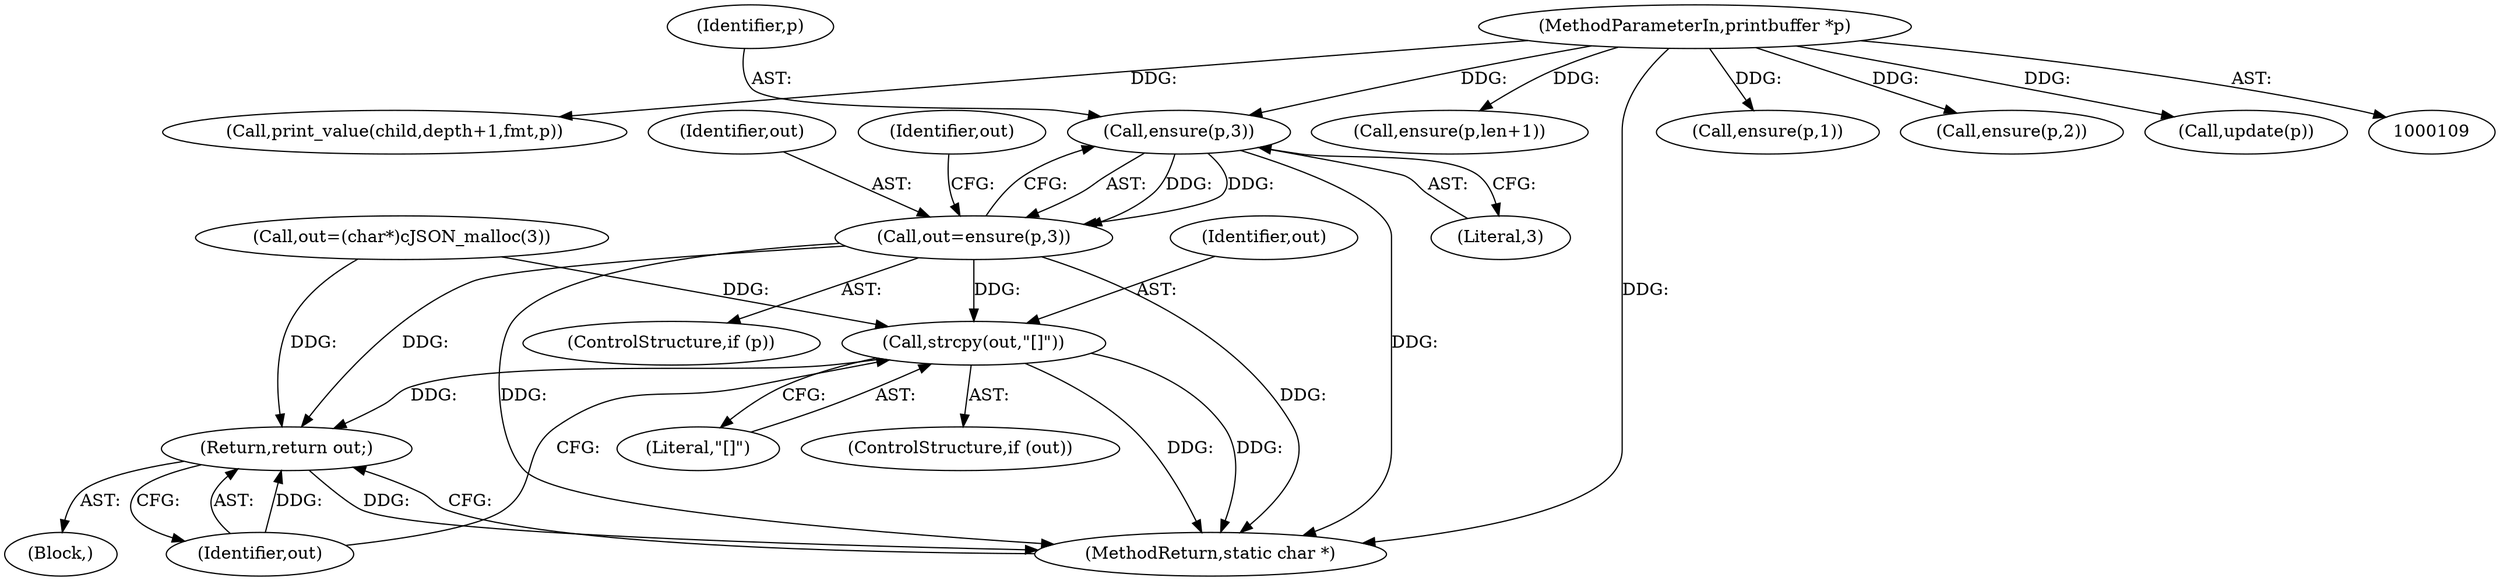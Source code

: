 digraph "0_iperf_91f2fa59e8ed80dfbf400add0164ee0e508e412a_40@pointer" {
"1000166" [label="(Call,ensure(p,3))"];
"1000113" [label="(MethodParameterIn,printbuffer *p)"];
"1000164" [label="(Call,out=ensure(p,3))"];
"1000178" [label="(Call,strcpy(out,\"[]\"))"];
"1000181" [label="(Return,return out;)"];
"1000168" [label="(Literal,3)"];
"1000220" [label="(Call,print_value(child,depth+1,fmt,p))"];
"1000246" [label="(Call,ensure(p,len+1))"];
"1000193" [label="(Call,ensure(p,1))"];
"1000182" [label="(Identifier,out)"];
"1000176" [label="(ControlStructure,if (out))"];
"1000179" [label="(Identifier,out)"];
"1000113" [label="(MethodParameterIn,printbuffer *p)"];
"1000170" [label="(Call,out=(char*)cJSON_malloc(3))"];
"1000166" [label="(Call,ensure(p,3))"];
"1000497" [label="(MethodReturn,static char *)"];
"1000162" [label="(ControlStructure,if (p))"];
"1000178" [label="(Call,strcpy(out,\"[]\"))"];
"1000284" [label="(Call,ensure(p,2))"];
"1000181" [label="(Return,return out;)"];
"1000180" [label="(Literal,\"[]\")"];
"1000161" [label="(Block,)"];
"1000177" [label="(Identifier,out)"];
"1000164" [label="(Call,out=ensure(p,3))"];
"1000165" [label="(Identifier,out)"];
"1000231" [label="(Call,update(p))"];
"1000167" [label="(Identifier,p)"];
"1000166" -> "1000164"  [label="AST: "];
"1000166" -> "1000168"  [label="CFG: "];
"1000167" -> "1000166"  [label="AST: "];
"1000168" -> "1000166"  [label="AST: "];
"1000164" -> "1000166"  [label="CFG: "];
"1000166" -> "1000497"  [label="DDG: "];
"1000166" -> "1000164"  [label="DDG: "];
"1000166" -> "1000164"  [label="DDG: "];
"1000113" -> "1000166"  [label="DDG: "];
"1000113" -> "1000109"  [label="AST: "];
"1000113" -> "1000497"  [label="DDG: "];
"1000113" -> "1000193"  [label="DDG: "];
"1000113" -> "1000220"  [label="DDG: "];
"1000113" -> "1000231"  [label="DDG: "];
"1000113" -> "1000246"  [label="DDG: "];
"1000113" -> "1000284"  [label="DDG: "];
"1000164" -> "1000162"  [label="AST: "];
"1000165" -> "1000164"  [label="AST: "];
"1000177" -> "1000164"  [label="CFG: "];
"1000164" -> "1000497"  [label="DDG: "];
"1000164" -> "1000497"  [label="DDG: "];
"1000164" -> "1000178"  [label="DDG: "];
"1000164" -> "1000181"  [label="DDG: "];
"1000178" -> "1000176"  [label="AST: "];
"1000178" -> "1000180"  [label="CFG: "];
"1000179" -> "1000178"  [label="AST: "];
"1000180" -> "1000178"  [label="AST: "];
"1000182" -> "1000178"  [label="CFG: "];
"1000178" -> "1000497"  [label="DDG: "];
"1000178" -> "1000497"  [label="DDG: "];
"1000170" -> "1000178"  [label="DDG: "];
"1000178" -> "1000181"  [label="DDG: "];
"1000181" -> "1000161"  [label="AST: "];
"1000181" -> "1000182"  [label="CFG: "];
"1000182" -> "1000181"  [label="AST: "];
"1000497" -> "1000181"  [label="CFG: "];
"1000181" -> "1000497"  [label="DDG: "];
"1000182" -> "1000181"  [label="DDG: "];
"1000170" -> "1000181"  [label="DDG: "];
}
